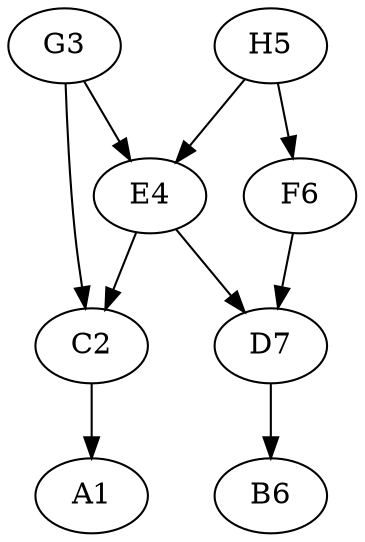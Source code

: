  digraph {
    
    G3 -> C2;
    C2 -> A1;
    G3 -> E4;
    H5 -> F6;
    F6 -> D7;
    D7 -> B6;
    E4 -> C2;
    E4 -> D7;
    H5 -> E4;
    
}